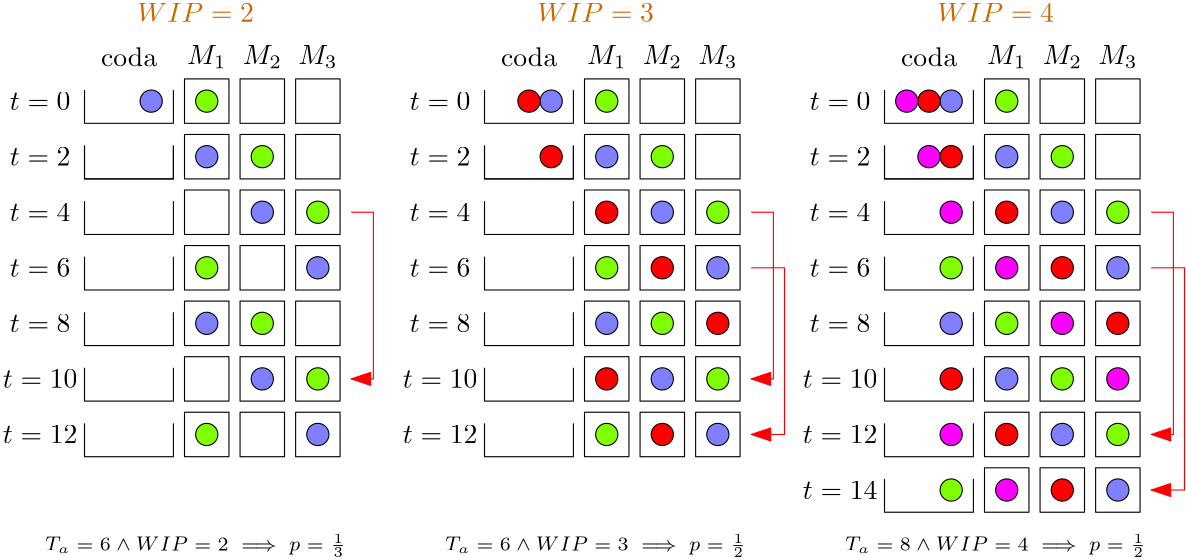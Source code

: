 <?xml version="1.0"?>
<!DOCTYPE ipe SYSTEM "ipe.dtd">
<ipe version="70218" creator="Ipe 7.2.28">
<info created="D:20241007162244" modified="D:20241007165012"/>
<preamble>\usepackage{amssymb}
\usepackage{amsmath}</preamble>
<ipestyle name="basic">
<symbol name="arrow/arc(spx)">
<path stroke="sym-stroke" fill="sym-stroke" pen="sym-pen">
0 0 m
-1 0.333 l
-1 -0.333 l
h
</path>
</symbol>
<symbol name="arrow/farc(spx)">
<path stroke="sym-stroke" fill="white" pen="sym-pen">
0 0 m
-1 0.333 l
-1 -0.333 l
h
</path>
</symbol>
<symbol name="arrow/ptarc(spx)">
<path stroke="sym-stroke" fill="sym-stroke" pen="sym-pen">
0 0 m
-1 0.333 l
-0.8 0 l
-1 -0.333 l
h
</path>
</symbol>
<symbol name="arrow/fptarc(spx)">
<path stroke="sym-stroke" fill="white" pen="sym-pen">
0 0 m
-1 0.333 l
-0.8 0 l
-1 -0.333 l
h
</path>
</symbol>
<symbol name="mark/circle(sx)" transformations="translations">
<path fill="sym-stroke">
0.6 0 0 0.6 0 0 e
0.4 0 0 0.4 0 0 e
</path>
</symbol>
<symbol name="mark/disk(sx)" transformations="translations">
<path fill="sym-stroke">
0.6 0 0 0.6 0 0 e
</path>
</symbol>
<symbol name="mark/fdisk(sfx)" transformations="translations">
<group>
<path fill="sym-fill">
0.5 0 0 0.5 0 0 e
</path>
<path fill="sym-stroke" fillrule="eofill">
0.6 0 0 0.6 0 0 e
0.4 0 0 0.4 0 0 e
</path>
</group>
</symbol>
<symbol name="mark/box(sx)" transformations="translations">
<path fill="sym-stroke" fillrule="eofill">
-0.6 -0.6 m
0.6 -0.6 l
0.6 0.6 l
-0.6 0.6 l
h
-0.4 -0.4 m
0.4 -0.4 l
0.4 0.4 l
-0.4 0.4 l
h
</path>
</symbol>
<symbol name="mark/square(sx)" transformations="translations">
<path fill="sym-stroke">
-0.6 -0.6 m
0.6 -0.6 l
0.6 0.6 l
-0.6 0.6 l
h
</path>
</symbol>
<symbol name="mark/fsquare(sfx)" transformations="translations">
<group>
<path fill="sym-fill">
-0.5 -0.5 m
0.5 -0.5 l
0.5 0.5 l
-0.5 0.5 l
h
</path>
<path fill="sym-stroke" fillrule="eofill">
-0.6 -0.6 m
0.6 -0.6 l
0.6 0.6 l
-0.6 0.6 l
h
-0.4 -0.4 m
0.4 -0.4 l
0.4 0.4 l
-0.4 0.4 l
h
</path>
</group>
</symbol>
<symbol name="mark/cross(sx)" transformations="translations">
<group>
<path fill="sym-stroke">
-0.43 -0.57 m
0.57 0.43 l
0.43 0.57 l
-0.57 -0.43 l
h
</path>
<path fill="sym-stroke">
-0.43 0.57 m
0.57 -0.43 l
0.43 -0.57 l
-0.57 0.43 l
h
</path>
</group>
</symbol>
<symbol name="arrow/fnormal(spx)">
<path stroke="sym-stroke" fill="white" pen="sym-pen">
0 0 m
-1 0.333 l
-1 -0.333 l
h
</path>
</symbol>
<symbol name="arrow/pointed(spx)">
<path stroke="sym-stroke" fill="sym-stroke" pen="sym-pen">
0 0 m
-1 0.333 l
-0.8 0 l
-1 -0.333 l
h
</path>
</symbol>
<symbol name="arrow/fpointed(spx)">
<path stroke="sym-stroke" fill="white" pen="sym-pen">
0 0 m
-1 0.333 l
-0.8 0 l
-1 -0.333 l
h
</path>
</symbol>
<symbol name="arrow/linear(spx)">
<path stroke="sym-stroke" pen="sym-pen">
-1 0.333 m
0 0 l
-1 -0.333 l
</path>
</symbol>
<symbol name="arrow/fdouble(spx)">
<path stroke="sym-stroke" fill="white" pen="sym-pen">
0 0 m
-1 0.333 l
-1 -0.333 l
h
-1 0 m
-2 0.333 l
-2 -0.333 l
h
</path>
</symbol>
<symbol name="arrow/double(spx)">
<path stroke="sym-stroke" fill="sym-stroke" pen="sym-pen">
0 0 m
-1 0.333 l
-1 -0.333 l
h
-1 0 m
-2 0.333 l
-2 -0.333 l
h
</path>
</symbol>
<symbol name="arrow/mid-normal(spx)">
<path stroke="sym-stroke" fill="sym-stroke" pen="sym-pen">
0.5 0 m
-0.5 0.333 l
-0.5 -0.333 l
h
</path>
</symbol>
<symbol name="arrow/mid-fnormal(spx)">
<path stroke="sym-stroke" fill="white" pen="sym-pen">
0.5 0 m
-0.5 0.333 l
-0.5 -0.333 l
h
</path>
</symbol>
<symbol name="arrow/mid-pointed(spx)">
<path stroke="sym-stroke" fill="sym-stroke" pen="sym-pen">
0.5 0 m
-0.5 0.333 l
-0.3 0 l
-0.5 -0.333 l
h
</path>
</symbol>
<symbol name="arrow/mid-fpointed(spx)">
<path stroke="sym-stroke" fill="white" pen="sym-pen">
0.5 0 m
-0.5 0.333 l
-0.3 0 l
-0.5 -0.333 l
h
</path>
</symbol>
<symbol name="arrow/mid-double(spx)">
<path stroke="sym-stroke" fill="sym-stroke" pen="sym-pen">
1 0 m
0 0.333 l
0 -0.333 l
h
0 0 m
-1 0.333 l
-1 -0.333 l
h
</path>
</symbol>
<symbol name="arrow/mid-fdouble(spx)">
<path stroke="sym-stroke" fill="white" pen="sym-pen">
1 0 m
0 0.333 l
0 -0.333 l
h
0 0 m
-1 0.333 l
-1 -0.333 l
h
</path>
</symbol>
<anglesize name="22.5 deg" value="22.5"/>
<anglesize name="30 deg" value="30"/>
<anglesize name="45 deg" value="45"/>
<anglesize name="60 deg" value="60"/>
<anglesize name="90 deg" value="90"/>
<arrowsize name="large" value="10"/>
<arrowsize name="small" value="5"/>
<arrowsize name="tiny" value="3"/>
<color name="blue" value="0 0 1"/>
<color name="brown" value="0.647 0.165 0.165"/>
<color name="darkblue" value="0 0 0.545"/>
<color name="darkcyan" value="0 0.545 0.545"/>
<color name="darkgray" value="0.663"/>
<color name="darkgreen" value="0 0.392 0"/>
<color name="darkmagenta" value="0.545 0 0.545"/>
<color name="darkorange" value="1 0.549 0"/>
<color name="darkred" value="0.545 0 0"/>
<color name="gold" value="1 0.843 0"/>
<color name="gray" value="0.745"/>
<color name="green" value="0 1 0"/>
<color name="lightblue" value="0.678 0.847 0.902"/>
<color name="lightcyan" value="0.878 1 1"/>
<color name="lightgray" value="0.827"/>
<color name="lightgreen" value="0.565 0.933 0.565"/>
<color name="lightyellow" value="1 1 0.878"/>
<color name="navy" value="0 0 0.502"/>
<color name="orange" value="1 0.647 0"/>
<color name="pink" value="1 0.753 0.796"/>
<color name="purple" value="0.627 0.125 0.941"/>
<color name="red" value="1 0 0"/>
<color name="seagreen" value="0.18 0.545 0.341"/>
<color name="turquoise" value="0.251 0.878 0.816"/>
<color name="violet" value="0.933 0.51 0.933"/>
<color name="yellow" value="1 1 0"/>
<dashstyle name="dash dot dotted" value="[4 2 1 2 1 2] 0"/>
<dashstyle name="dash dotted" value="[4 2 1 2] 0"/>
<dashstyle name="dashed" value="[4] 0"/>
<dashstyle name="dotted" value="[1 3] 0"/>
<gridsize name="10 pts (~3.5 mm)" value="10"/>
<gridsize name="14 pts (~5 mm)" value="14"/>
<gridsize name="16 pts (~6 mm)" value="16"/>
<gridsize name="20 pts (~7 mm)" value="20"/>
<gridsize name="28 pts (~10 mm)" value="28"/>
<gridsize name="32 pts (~12 mm)" value="32"/>
<gridsize name="4 pts" value="4"/>
<gridsize name="56 pts (~20 mm)" value="56"/>
<gridsize name="8 pts (~3 mm)" value="8"/>
<opacity name="10%" value="0.1"/>
<opacity name="30%" value="0.3"/>
<opacity name="50%" value="0.5"/>
<opacity name="75%" value="0.75"/>
<pen name="fat" value="1.2"/>
<pen name="heavier" value="0.8"/>
<pen name="ultrafat" value="2"/>
<symbolsize name="large" value="5"/>
<symbolsize name="small" value="2"/>
<symbolsize name="tiny" value="1.1"/>
<textsize name="Huge" value="\Huge"/>
<textsize name="LARGE" value="\LARGE"/>
<textsize name="Large" value="\Large"/>
<textsize name="footnote" value="\footnotesize"/>
<textsize name="huge" value="\huge"/>
<textsize name="large" value="\large"/>
<textsize name="script" value="\scriptsize"/>
<textsize name="small" value="\small"/>
<textsize name="tiny" value="\tiny"/>
<textstyle name="center" begin="\begin{center}" end="\end{center}"/>
<textstyle name="item" begin="\begin{itemize}\item{}" end="\end{itemize}"/>
<textstyle name="itemize" begin="\begin{itemize}" end="\end{itemize}"/>
<tiling name="falling" angle="-60" step="4" width="1"/>
<tiling name="rising" angle="30" step="4" width="1"/>
</ipestyle>
<page>
<layer name="alpha"/>
<view layers="alpha" active="alpha"/>
<path layer="alpha" stroke="0">
192 768 m
192 752 l
208 752 l
208 768 l
h
</path>
<text matrix="1 0 0 1 28 76" transformations="translations" pos="172 700" stroke="0" type="label" width="14.135" height="6.812" depth="1.49" halign="center" valign="center" style="math">M_1</text>
<path matrix="1 0 0 1 20 0" stroke="0">
192 768 m
192 752 l
208 752 l
208 768 l
h
</path>
<text matrix="1 0 0 1 48 76" transformations="translations" pos="172 700" stroke="0" type="label" width="14.135" height="6.812" depth="1.49" halign="center" valign="center" style="math">M_2</text>
<path matrix="1 0 0 1 40 0" stroke="0">
192 768 m
192 752 l
208 752 l
208 768 l
h
</path>
<text matrix="1 0 0 1 68 76" transformations="translations" pos="172 700" stroke="0" type="label" width="14.135" height="6.812" depth="1.49" halign="center" valign="center" style="math">M_3</text>
<text matrix="1 0 0 1 -32 60" transformations="translations" pos="172 700" stroke="0" type="label" width="21.862" height="6.42" depth="0" halign="center" valign="center" style="math">t=0</text>
<path matrix="1 0 0 1 0 -20" stroke="0">
192 768 m
192 752 l
208 752 l
208 768 l
h
</path>
<path matrix="1 0 0 1 20 -20" stroke="0">
192 768 m
192 752 l
208 752 l
208 768 l
h
</path>
<path matrix="1 0 0 1 40 -20" stroke="0">
192 768 m
192 752 l
208 752 l
208 768 l
h
</path>
<text matrix="1 0 0 1 -32 40" transformations="translations" pos="172 700" stroke="0" type="label" width="21.862" height="6.42" depth="0" halign="center" valign="center" style="math">t=2</text>
<path matrix="1 0 0 1 0 -40" stroke="0">
192 768 m
192 752 l
208 752 l
208 768 l
h
</path>
<path matrix="1 0 0 1 20 -40" stroke="0">
192 768 m
192 752 l
208 752 l
208 768 l
h
</path>
<path matrix="1 0 0 1 40 -40" stroke="0">
192 768 m
192 752 l
208 752 l
208 768 l
h
</path>
<text matrix="1 0 0 1 -32 20" transformations="translations" pos="172 700" stroke="0" type="label" width="21.862" height="6.42" depth="0" halign="center" valign="center" style="math">t=4</text>
<path matrix="1 0 0 1 0 -60" stroke="0">
192 768 m
192 752 l
208 752 l
208 768 l
h
</path>
<path matrix="1 0 0 1 20 -60" stroke="0">
192 768 m
192 752 l
208 752 l
208 768 l
h
</path>
<path matrix="1 0 0 1 40 -60" stroke="0">
192 768 m
192 752 l
208 752 l
208 768 l
h
</path>
<text matrix="1 0 0 1 -32 0" transformations="translations" pos="172 700" stroke="0" type="label" width="21.862" height="6.42" depth="0" halign="center" valign="center" style="math">t=6</text>
<path matrix="1 0 0 1 0 -80" stroke="0">
192 768 m
192 752 l
208 752 l
208 768 l
h
</path>
<path matrix="1 0 0 1 20 -80" stroke="0">
192 768 m
192 752 l
208 752 l
208 768 l
h
</path>
<path matrix="1 0 0 1 40 -80" stroke="0">
192 768 m
192 752 l
208 752 l
208 768 l
h
</path>
<text matrix="1 0 0 1 -32 -20" transformations="translations" pos="172 700" stroke="0" type="label" width="21.862" height="6.42" depth="0" halign="center" valign="center" style="math">t=8</text>
<path matrix="1 0 0 1 0 -100" stroke="0">
192 768 m
192 752 l
208 752 l
208 768 l
h
</path>
<path matrix="1 0 0 1 20 -100" stroke="0">
192 768 m
192 752 l
208 752 l
208 768 l
h
</path>
<path matrix="1 0 0 1 40 -100" stroke="0">
192 768 m
192 752 l
208 752 l
208 768 l
h
</path>
<text matrix="1 0 0 1 -32 -40" transformations="translations" pos="172 700" stroke="0" type="label" width="26.844" height="6.42" depth="0" halign="center" valign="center" style="math">t=10</text>
<path stroke="0" fill="0.502 1 0">
4 0 0 4 200 760 e
</path>
<text matrix="1 0 0 1 0 76" transformations="translations" pos="172 700" stroke="0" type="label" width="20.202" height="6.918" depth="0" halign="center" valign="center">coda</text>
<path matrix="1 0 0 1 -4 0" stroke="black">
160 764 m
160 752 l
192 752 l
192 764 l
</path>
<path matrix="1 0 0 1 -4 -20" stroke="black">
160 764 m
160 752 l
192 752 l
192 764 l
</path>
<path matrix="1 0 0 1 -4 -20" stroke="black">
160 764 m
160 752 l
192 752 l
192 764 l
</path>
<path matrix="1 0 0 1 -4 -40" stroke="black">
160 764 m
160 752 l
192 752 l
192 764 l
</path>
<path matrix="1 0 0 1 -4 -60" stroke="black">
160 764 m
160 752 l
192 752 l
192 764 l
</path>
<path matrix="1 0 0 1 -4 -80" stroke="black">
160 764 m
160 752 l
192 752 l
192 764 l
</path>
<path matrix="1 0 0 1 -4 -100" stroke="black">
160 764 m
160 752 l
192 752 l
192 764 l
</path>
<path matrix="1 0 0 1 -4 -120" stroke="black">
160 764 m
160 752 l
192 752 l
192 764 l
</path>
<path matrix="1 0 0 1 0 -120" stroke="0">
192 768 m
192 752 l
208 752 l
208 768 l
h
</path>
<path matrix="1 0 0 1 20 -120" stroke="0">
192 768 m
192 752 l
208 752 l
208 768 l
h
</path>
<path matrix="1 0 0 1 40 -120" stroke="0">
192 768 m
192 752 l
208 752 l
208 768 l
h
</path>
<text matrix="1 0 0 1 -32 -60" transformations="translations" pos="172 700" stroke="0" type="label" width="26.844" height="6.42" depth="0" halign="center" valign="center" style="math">t=12</text>
<text matrix="1 0 0 1 24 92" transformations="translations" pos="172 700" stroke="0.8 0.4 0" type="label" width="41.999" height="6.808" depth="0" halign="center" valign="center">$WIP = 2$</text>
<path matrix="1 0 0 1 -20 0" stroke="0" fill="0.502 0.502 1">
4 0 0 4 200 760 e
</path>
<path matrix="1 0 0 1 20 -20" stroke="0" fill="0.502 1 0">
4 0 0 4 200 760 e
</path>
<path matrix="1 0 0 1 40 -40" stroke="0" fill="0.502 1 0">
4 0 0 4 200 760 e
</path>
<path matrix="1 0 0 1 0 -60" stroke="0" fill="0.502 1 0">
4 0 0 4 200 760 e
</path>
<path matrix="1 0 0 1 20 -80" stroke="0" fill="0.502 1 0">
4 0 0 4 200 760 e
</path>
<path matrix="1 0 0 1 40 -100" stroke="0" fill="0.502 1 0">
4 0 0 4 200 760 e
</path>
<path matrix="1 0 0 1 0 -120" stroke="0" fill="0.502 1 0">
4 0 0 4 200 760 e
</path>
<path matrix="1 0 0 1 0 -20" stroke="0" fill="0.502 0.502 1">
4 0 0 4 200 760 e
</path>
<path matrix="1 0 0 1 20 -40" stroke="0" fill="0.502 0.502 1">
4 0 0 4 200 760 e
</path>
<path matrix="1 0 0 1 40 -60" stroke="0" fill="0.502 0.502 1">
4 0 0 4 200 760 e
</path>
<path matrix="1 0 0 1 0 -80" stroke="0" fill="0.502 0.502 1">
4 0 0 4 200 760 e
</path>
<path matrix="1 0 0 1 20 -100" stroke="0" fill="0.502 0.502 1">
4 0 0 4 200 760 e
</path>
<path matrix="1 0 0 1 40 -120" stroke="0" fill="0.502 0.502 1">
4 0 0 4 200 760 e
</path>
<path matrix="1 0 0 1 144 0" stroke="0">
192 768 m
192 752 l
208 752 l
208 768 l
h
</path>
<text matrix="1 0 0 1 172 76" transformations="translations" pos="172 700" stroke="0" type="label" width="14.135" height="6.812" depth="1.49" halign="center" valign="center" style="math">M_1</text>
<path matrix="1 0 0 1 164 0" stroke="0">
192 768 m
192 752 l
208 752 l
208 768 l
h
</path>
<text matrix="1 0 0 1 192 76" transformations="translations" pos="172 700" stroke="0" type="label" width="14.135" height="6.812" depth="1.49" halign="center" valign="center" style="math">M_2</text>
<path matrix="1 0 0 1 184 0" stroke="0">
192 768 m
192 752 l
208 752 l
208 768 l
h
</path>
<text matrix="1 0 0 1 212 76" transformations="translations" pos="172 700" stroke="0" type="label" width="14.135" height="6.812" depth="1.49" halign="center" valign="center" style="math">M_3</text>
<text matrix="1 0 0 1 112 60" transformations="translations" pos="172 700" stroke="0" type="label" width="21.862" height="6.42" depth="0" halign="center" valign="center" style="math">t=0</text>
<path matrix="1 0 0 1 144 -20" stroke="0">
192 768 m
192 752 l
208 752 l
208 768 l
h
</path>
<path matrix="1 0 0 1 164 -20" stroke="0">
192 768 m
192 752 l
208 752 l
208 768 l
h
</path>
<path matrix="1 0 0 1 184 -20" stroke="0">
192 768 m
192 752 l
208 752 l
208 768 l
h
</path>
<text matrix="1 0 0 1 112 40" transformations="translations" pos="172 700" stroke="0" type="label" width="21.862" height="6.42" depth="0" halign="center" valign="center" style="math">t=2</text>
<path matrix="1 0 0 1 144 -40" stroke="0">
192 768 m
192 752 l
208 752 l
208 768 l
h
</path>
<path matrix="1 0 0 1 164 -40" stroke="0">
192 768 m
192 752 l
208 752 l
208 768 l
h
</path>
<path matrix="1 0 0 1 184 -40" stroke="0">
192 768 m
192 752 l
208 752 l
208 768 l
h
</path>
<text matrix="1 0 0 1 112 20" transformations="translations" pos="172 700" stroke="0" type="label" width="21.862" height="6.42" depth="0" halign="center" valign="center" style="math">t=4</text>
<path matrix="1 0 0 1 144 -60" stroke="0">
192 768 m
192 752 l
208 752 l
208 768 l
h
</path>
<path matrix="1 0 0 1 164 -60" stroke="0">
192 768 m
192 752 l
208 752 l
208 768 l
h
</path>
<path matrix="1 0 0 1 184 -60" stroke="0">
192 768 m
192 752 l
208 752 l
208 768 l
h
</path>
<text matrix="1 0 0 1 112 0" transformations="translations" pos="172 700" stroke="0" type="label" width="21.862" height="6.42" depth="0" halign="center" valign="center" style="math">t=6</text>
<path matrix="1 0 0 1 144 -80" stroke="0">
192 768 m
192 752 l
208 752 l
208 768 l
h
</path>
<path matrix="1 0 0 1 164 -80" stroke="0">
192 768 m
192 752 l
208 752 l
208 768 l
h
</path>
<path matrix="1 0 0 1 184 -80" stroke="0">
192 768 m
192 752 l
208 752 l
208 768 l
h
</path>
<text matrix="1 0 0 1 112 -20" transformations="translations" pos="172 700" stroke="0" type="label" width="21.862" height="6.42" depth="0" halign="center" valign="center" style="math">t=8</text>
<path matrix="1 0 0 1 144 -100" stroke="0">
192 768 m
192 752 l
208 752 l
208 768 l
h
</path>
<path matrix="1 0 0 1 164 -100" stroke="0">
192 768 m
192 752 l
208 752 l
208 768 l
h
</path>
<path matrix="1 0 0 1 184 -100" stroke="0">
192 768 m
192 752 l
208 752 l
208 768 l
h
</path>
<text matrix="1 0 0 1 112 -40" transformations="translations" pos="172 700" stroke="0" type="label" width="26.844" height="6.42" depth="0" halign="center" valign="center" style="math">t=10</text>
<path matrix="1 0 0 1 144 0" stroke="0" fill="0.502 1 0">
4 0 0 4 200 760 e
</path>
<text matrix="1 0 0 1 144 76" transformations="translations" pos="172 700" stroke="0" type="label" width="20.202" height="6.918" depth="0" halign="center" valign="center">coda</text>
<path matrix="1 0 0 1 140 0" stroke="black">
160 764 m
160 752 l
192 752 l
192 764 l
</path>
<path matrix="1 0 0 1 140 -20" stroke="black">
160 764 m
160 752 l
192 752 l
192 764 l
</path>
<path matrix="1 0 0 1 140 -20" stroke="black">
160 764 m
160 752 l
192 752 l
192 764 l
</path>
<path matrix="1 0 0 1 140 -40" stroke="black">
160 764 m
160 752 l
192 752 l
192 764 l
</path>
<path matrix="1 0 0 1 140 -60" stroke="black">
160 764 m
160 752 l
192 752 l
192 764 l
</path>
<path matrix="1 0 0 1 140 -80" stroke="black">
160 764 m
160 752 l
192 752 l
192 764 l
</path>
<path matrix="1 0 0 1 140 -100" stroke="black">
160 764 m
160 752 l
192 752 l
192 764 l
</path>
<path matrix="1 0 0 1 140 -120" stroke="black">
160 764 m
160 752 l
192 752 l
192 764 l
</path>
<path matrix="1 0 0 1 144 -120" stroke="0">
192 768 m
192 752 l
208 752 l
208 768 l
h
</path>
<path matrix="1 0 0 1 164 -120" stroke="0">
192 768 m
192 752 l
208 752 l
208 768 l
h
</path>
<path matrix="1 0 0 1 184 -120" stroke="0">
192 768 m
192 752 l
208 752 l
208 768 l
h
</path>
<text matrix="1 0 0 1 112 -60" transformations="translations" pos="172 700" stroke="0" type="label" width="26.844" height="6.42" depth="0" halign="center" valign="center" style="math">t=12</text>
<text matrix="1 0 0 1 168 92" transformations="translations" pos="172 700" stroke="0.8 0.4 0" type="label" width="41.999" height="6.808" depth="0" halign="center" valign="center" style="math">WIP = 3</text>
<path matrix="1 0 0 1 124 0" stroke="0" fill="0.502 0.502 1">
4 0 0 4 200 760 e
</path>
<path matrix="1 0 0 1 164 -20" stroke="0" fill="0.502 1 0">
4 0 0 4 200 760 e
</path>
<path matrix="1 0 0 1 184 -40" stroke="0" fill="0.502 1 0">
4 0 0 4 200 760 e
</path>
<path matrix="1 0 0 1 144 -60" stroke="0" fill="0.502 1 0">
4 0 0 4 200 760 e
</path>
<path matrix="1 0 0 1 164 -80" stroke="0" fill="0.502 1 0">
4 0 0 4 200 760 e
</path>
<path matrix="1 0 0 1 184 -100" stroke="0" fill="0.502 1 0">
4 0 0 4 200 760 e
</path>
<path matrix="1 0 0 1 144 -120" stroke="0" fill="0.502 1 0">
4 0 0 4 200 760 e
</path>
<path matrix="1 0 0 1 144 -20" stroke="0" fill="0.502 0.502 1">
4 0 0 4 200 760 e
</path>
<path matrix="1 0 0 1 164 -40" stroke="0" fill="0.502 0.502 1">
4 0 0 4 200 760 e
</path>
<path matrix="1 0 0 1 184 -60" stroke="0" fill="0.502 0.502 1">
4 0 0 4 200 760 e
</path>
<path matrix="1 0 0 1 144 -80" stroke="0" fill="0.502 0.502 1">
4 0 0 4 200 760 e
</path>
<path matrix="1 0 0 1 164 -100" stroke="0" fill="0.502 0.502 1">
4 0 0 4 200 760 e
</path>
<path matrix="1 0 0 1 184 -120" stroke="0" fill="0.502 0.502 1">
4 0 0 4 200 760 e
</path>
<path matrix="1 0 0 1 288 0" stroke="0">
192 768 m
192 752 l
208 752 l
208 768 l
h
</path>
<text matrix="1 0 0 1 316 76" transformations="translations" pos="172 700" stroke="0" type="label" width="14.135" height="6.812" depth="1.49" halign="center" valign="center" style="math">M_1</text>
<path matrix="1 0 0 1 308 0" stroke="0">
192 768 m
192 752 l
208 752 l
208 768 l
h
</path>
<text matrix="1 0 0 1 336 76" transformations="translations" pos="172 700" stroke="0" type="label" width="14.135" height="6.812" depth="1.49" halign="center" valign="center" style="math">M_2</text>
<path matrix="1 0 0 1 328 0" stroke="0">
192 768 m
192 752 l
208 752 l
208 768 l
h
</path>
<text matrix="1 0 0 1 356 76" transformations="translations" pos="172 700" stroke="0" type="label" width="14.135" height="6.812" depth="1.49" halign="center" valign="center" style="math">M_3</text>
<text matrix="1 0 0 1 256 60" transformations="translations" pos="172 700" stroke="0" type="label" width="21.862" height="6.42" depth="0" halign="center" valign="center" style="math">t=0</text>
<path matrix="1 0 0 1 288 -20" stroke="0">
192 768 m
192 752 l
208 752 l
208 768 l
h
</path>
<path matrix="1 0 0 1 308 -20" stroke="0">
192 768 m
192 752 l
208 752 l
208 768 l
h
</path>
<path matrix="1 0 0 1 328 -20" stroke="0">
192 768 m
192 752 l
208 752 l
208 768 l
h
</path>
<text matrix="1 0 0 1 256 40" transformations="translations" pos="172 700" stroke="0" type="label" width="21.862" height="6.42" depth="0" halign="center" valign="center" style="math">t=2</text>
<path matrix="1 0 0 1 288 -40" stroke="0">
192 768 m
192 752 l
208 752 l
208 768 l
h
</path>
<path matrix="1 0 0 1 308 -40" stroke="0">
192 768 m
192 752 l
208 752 l
208 768 l
h
</path>
<path matrix="1 0 0 1 328 -40" stroke="0">
192 768 m
192 752 l
208 752 l
208 768 l
h
</path>
<text matrix="1 0 0 1 256 20" transformations="translations" pos="172 700" stroke="0" type="label" width="21.862" height="6.42" depth="0" halign="center" valign="center" style="math">t=4</text>
<path matrix="1 0 0 1 288 -60" stroke="0">
192 768 m
192 752 l
208 752 l
208 768 l
h
</path>
<path matrix="1 0 0 1 308 -60" stroke="0">
192 768 m
192 752 l
208 752 l
208 768 l
h
</path>
<path matrix="1 0 0 1 328 -60" stroke="0">
192 768 m
192 752 l
208 752 l
208 768 l
h
</path>
<text matrix="1 0 0 1 256 0" transformations="translations" pos="172 700" stroke="0" type="label" width="21.862" height="6.42" depth="0" halign="center" valign="center" style="math">t=6</text>
<path matrix="1 0 0 1 288 -80" stroke="0">
192 768 m
192 752 l
208 752 l
208 768 l
h
</path>
<path matrix="1 0 0 1 308 -80" stroke="0">
192 768 m
192 752 l
208 752 l
208 768 l
h
</path>
<path matrix="1 0 0 1 328 -80" stroke="0">
192 768 m
192 752 l
208 752 l
208 768 l
h
</path>
<text matrix="1 0 0 1 256 -20" transformations="translations" pos="172 700" stroke="0" type="label" width="21.862" height="6.42" depth="0" halign="center" valign="center" style="math">t=8</text>
<path matrix="1 0 0 1 288 -100" stroke="0">
192 768 m
192 752 l
208 752 l
208 768 l
h
</path>
<path matrix="1 0 0 1 308 -100" stroke="0">
192 768 m
192 752 l
208 752 l
208 768 l
h
</path>
<path matrix="1 0 0 1 328 -100" stroke="0">
192 768 m
192 752 l
208 752 l
208 768 l
h
</path>
<text matrix="1 0 0 1 256 -40" transformations="translations" pos="172 700" stroke="0" type="label" width="26.844" height="6.42" depth="0" halign="center" valign="center" style="math">t=10</text>
<path matrix="1 0 0 1 288 0" stroke="0" fill="0.502 1 0">
4 0 0 4 200 760 e
</path>
<text matrix="1 0 0 1 288 76" transformations="translations" pos="172 700" stroke="0" type="label" width="20.202" height="6.918" depth="0" halign="center" valign="center">coda</text>
<path matrix="1 0 0 1 284 0" stroke="black">
160 764 m
160 752 l
192 752 l
192 764 l
</path>
<path matrix="1 0 0 1 284 -20" stroke="black">
160 764 m
160 752 l
192 752 l
192 764 l
</path>
<path matrix="1 0 0 1 284 -20" stroke="black">
160 764 m
160 752 l
192 752 l
192 764 l
</path>
<path matrix="1 0 0 1 284 -40" stroke="black">
160 764 m
160 752 l
192 752 l
192 764 l
</path>
<path matrix="1 0 0 1 284 -60" stroke="black">
160 764 m
160 752 l
192 752 l
192 764 l
</path>
<path matrix="1 0 0 1 284 -80" stroke="black">
160 764 m
160 752 l
192 752 l
192 764 l
</path>
<path matrix="1 0 0 1 284 -100" stroke="black">
160 764 m
160 752 l
192 752 l
192 764 l
</path>
<path matrix="1 0 0 1 284 -120" stroke="black">
160 764 m
160 752 l
192 752 l
192 764 l
</path>
<path matrix="1 0 0 1 288 -120" stroke="0">
192 768 m
192 752 l
208 752 l
208 768 l
h
</path>
<path matrix="1 0 0 1 308 -120" stroke="0">
192 768 m
192 752 l
208 752 l
208 768 l
h
</path>
<path matrix="1 0 0 1 328 -120" stroke="0">
192 768 m
192 752 l
208 752 l
208 768 l
h
</path>
<text matrix="1 0 0 1 256 -60" transformations="translations" pos="172 700" stroke="0" type="label" width="26.844" height="6.42" depth="0" halign="center" valign="center" style="math">t=12</text>
<text matrix="1 0 0 1 312 92" transformations="translations" pos="172 700" stroke="0.8 0.4 0" type="label" width="41.999" height="6.808" depth="0" halign="center" valign="center" style="math">WIP = 4</text>
<path matrix="1 0 0 1 268 0" stroke="0" fill="0.502 0.502 1">
4 0 0 4 200 760 e
</path>
<path matrix="1 0 0 1 308 -20" stroke="0" fill="0.502 1 0">
4 0 0 4 200 760 e
</path>
<path matrix="1 0 0 1 328 -40" stroke="0" fill="0.502 1 0">
4 0 0 4 200 760 e
</path>
<path matrix="1 0 0 1 288 -80" stroke="0" fill="0.502 1 0">
4 0 0 4 200 760 e
</path>
<path matrix="1 0 0 1 288 -20" stroke="0" fill="0.502 0.502 1">
4 0 0 4 200 760 e
</path>
<path matrix="1 0 0 1 308 -40" stroke="0" fill="0.502 0.502 1">
4 0 0 4 200 760 e
</path>
<path matrix="1 0 0 1 328 -60" stroke="0" fill="0.502 0.502 1">
4 0 0 4 200 760 e
</path>
<path matrix="1 0 0 1 268 -80" stroke="0" fill="0.502 0.502 1">
4 0 0 4 200 760 e
</path>
<path matrix="1 0 0 1 116 0" stroke="0" fill="1 0 0">
4 0 0 4 200 760 e
</path>
<path matrix="1 0 0 1 124 -20" stroke="0" fill="1 0 0">
4 0 0 4 200 760 e
</path>
<path matrix="1 0 0 1 144 -40" stroke="0" fill="1 0 0">
4 0 0 4 200 760 e
</path>
<path matrix="1 0 0 1 164 -60" stroke="0" fill="1 0 0">
4 0 0 4 200 760 e
</path>
<path matrix="1 0 0 1 184 -80" stroke="0" fill="1 0 0">
4 0 0 4 200 760 e
</path>
<path matrix="1 0 0 1 144 -100" stroke="0" fill="1 0 0">
4 0 0 4 200 760 e
</path>
<path matrix="1 0 0 1 164 -120" stroke="0" fill="1 0 0">
4 0 0 4 200 760 e
</path>
<path matrix="1 0 0 1 260 0" stroke="0" fill="1 0 0">
4 0 0 4 200 760 e
</path>
<path matrix="1 0 0 1 252 0" stroke="0" fill="1 0 1">
4 0 0 4 200 760 e
</path>
<path matrix="1 0 0 1 268 -20" stroke="0" fill="1 0 0">
4 0 0 4 200 760 e
</path>
<path matrix="1 0 0 1 260 -20" stroke="0" fill="1 0 1">
4 0 0 4 200 760 e
</path>
<path matrix="1 0 0 1 268 -40" stroke="0" fill="1 0 1">
4 0 0 4 200 760 e
</path>
<path matrix="1 0 0 1 268 -60" stroke="0" fill="0.502 1 0">
4 0 0 4 200 760 e
</path>
<path matrix="1 0 0 1 288 -40" stroke="0" fill="1 0 0">
4 0 0 4 200 760 e
</path>
<path matrix="1 0 0 1 308 -60" stroke="0" fill="1 0 0">
4 0 0 4 200 760 e
</path>
<path matrix="1 0 0 1 328 -80" stroke="0" fill="1 0 0">
4 0 0 4 200 760 e
</path>
<path matrix="1 0 0 1 308 -100" stroke="0" fill="0.502 1 0">
4 0 0 4 200 760 e
</path>
<path matrix="1 0 0 1 328 -120" stroke="0" fill="0.502 1 0">
4 0 0 4 200 760 e
</path>
<path matrix="1 0 0 1 268 -100" stroke="0" fill="1 0 0">
4 0 0 4 200 760 e
</path>
<path matrix="1 0 0 1 288 -120" stroke="0" fill="1 0 0">
4 0 0 4 200 760 e
</path>
<path matrix="1 0 0 1 288 -60" stroke="0" fill="1 0 1">
4 0 0 4 200 760 e
</path>
<path matrix="1 0 0 1 308 -80" stroke="0" fill="1 0 1">
4 0 0 4 200 760 e
</path>
<path matrix="1 0 0 1 328 -100" stroke="0" fill="1 0 1">
4 0 0 4 200 760 e
</path>
<path matrix="1 0 0 1 268 -120" stroke="0" fill="1 0 1">
4 0 0 4 200 760 e
</path>
<path matrix="1 0 0 1 288 -100" stroke="0" fill="0.502 0.502 1">
4 0 0 4 200 760 e
</path>
<path matrix="1 0 0 1 308 -120" stroke="0" fill="0.502 0.502 1">
4 0 0 4 200 760 e
</path>
<path stroke="1 0 0" arrow="normal/normal">
252 720 m
260 720 l
260 660 l
252 660 l
</path>
<path matrix="1 0 0 1 144 0" stroke="1 0 0" arrow="normal/normal">
252 720 m
260 720 l
260 660 l
252 660 l
</path>
<text matrix="1 0 0 1 24 -100" transformations="translations" pos="172 700" stroke="0" type="label" width="108.395" height="5.888" depth="2.4" halign="center" valign="center" size="script" style="math">T_a=6 \land WIP = 2 \implies p = \frac{1}{3}</text>
<text matrix="1 0 0 1 168 -100" transformations="translations" pos="172 700" stroke="0" type="label" width="108.395" height="5.888" depth="2.4" halign="center" valign="center" size="script" style="math">T_a=6 \land WIP = 3 \implies p = \frac{1}{2}</text>
<text matrix="1 0 0 1 312 -100" transformations="translations" pos="172 700" stroke="0" type="label" width="108.395" height="5.888" depth="2.4" halign="center" valign="center" size="script" style="math">T_a=8 \land WIP = 4 \implies p = \frac{1}{2}</text>
<path stroke="1 0 0" arrow="normal/normal">
396 700 m
408 700 l
408 640 l
396 640 l
</path>
<path matrix="1 0 0 1 284 -140" stroke="black">
160 764 m
160 752 l
192 752 l
192 764 l
</path>
<path matrix="1 0 0 1 288 -140" stroke="0">
192 768 m
192 752 l
208 752 l
208 768 l
h
</path>
<path matrix="1 0 0 1 308 -140" stroke="0">
192 768 m
192 752 l
208 752 l
208 768 l
h
</path>
<path matrix="1 0 0 1 328 -140" stroke="0">
192 768 m
192 752 l
208 752 l
208 768 l
h
</path>
<text matrix="1 0 0 1 256 -80" transformations="translations" pos="172 700" stroke="0" type="label" width="26.844" height="6.42" depth="0" halign="center" valign="center" style="math">t=14</text>
<path matrix="1 0 0 1 308 -140" stroke="0" fill="1 0 0">
4 0 0 4 200 760 e
</path>
<path matrix="1 0 0 1 288 -140" stroke="0" fill="1 0 1">
4 0 0 4 200 760 e
</path>
<path matrix="1 0 0 1 328 -140" stroke="0" fill="0.502 0.502 1">
4 0 0 4 200 760 e
</path>
<path matrix="1 0 0 1 268 -140" stroke="0" fill="0.502 1 0">
4 0 0 4 200 760 e
</path>
<path stroke="1 0 0" arrow="normal/normal">
540 700 m
552 700 l
552 620 l
540 620 l
</path>
<path stroke="1 0 0" arrow="normal/normal">
540 720 m
548 720 l
548 640 l
540 640 l
</path>
</page>
</ipe>
